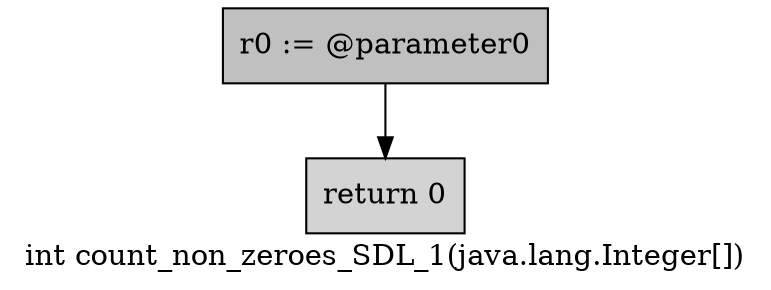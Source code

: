 digraph "int count_non_zeroes_SDL_1(java.lang.Integer[])" {
    label="int count_non_zeroes_SDL_1(java.lang.Integer[])";
    node [shape=box];
    "0" [style=filled,fillcolor=gray,label="r0 := @parameter0",];
    "1" [style=filled,fillcolor=lightgray,label="return 0",];
    "0"->"1";
}
